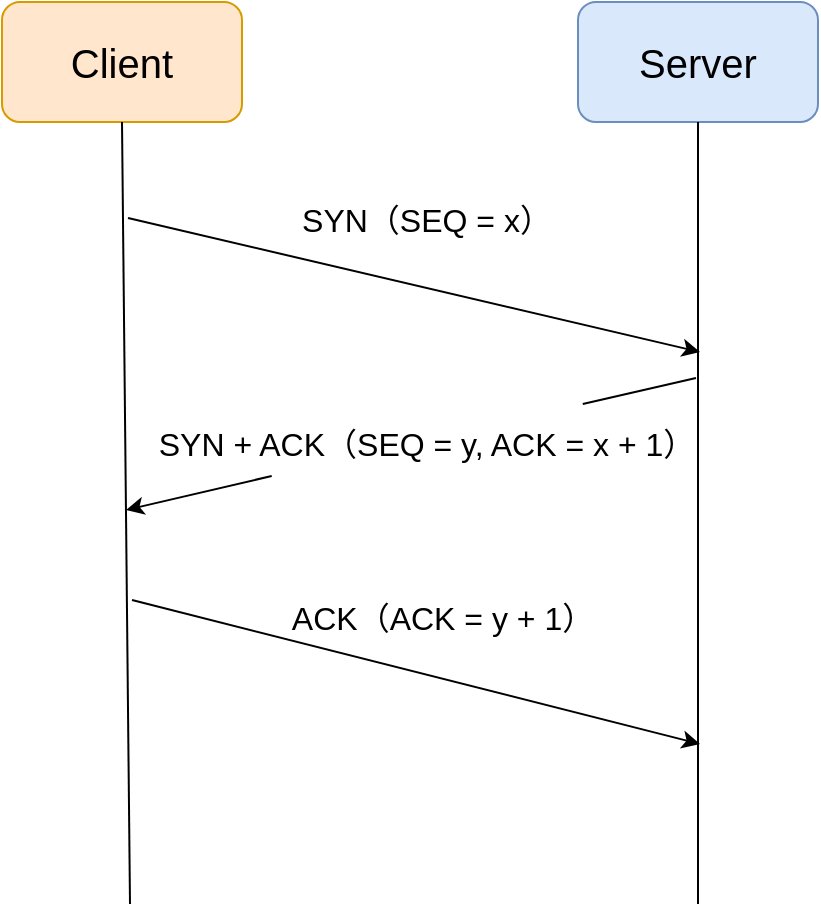 <mxfile>
    <diagram id="Xq9UbVwymfjcA3EAtQ7z" name="第 1 页">
        <mxGraphModel dx="625" dy="370" grid="0" gridSize="10" guides="1" tooltips="1" connect="1" arrows="1" fold="1" page="0" pageScale="1" pageWidth="4681" pageHeight="3300" math="0" shadow="0">
            <root>
                <mxCell id="0"/>
                <mxCell id="1" parent="0"/>
                <mxCell id="2" value="&lt;font style=&quot;font-size: 20px;&quot;&gt;Client&lt;/font&gt;" style="rounded=1;whiteSpace=wrap;html=1;fillColor=#ffe6cc;strokeColor=#d79b00;" vertex="1" parent="1">
                    <mxGeometry x="109" y="37" width="120" height="60" as="geometry"/>
                </mxCell>
                <mxCell id="3" value="&lt;font style=&quot;font-size: 20px;&quot;&gt;Server&lt;/font&gt;" style="rounded=1;whiteSpace=wrap;html=1;fillColor=#dae8fc;strokeColor=#6c8ebf;" vertex="1" parent="1">
                    <mxGeometry x="397" y="37" width="120" height="60" as="geometry"/>
                </mxCell>
                <mxCell id="4" value="" style="endArrow=none;html=1;fontSize=20;entryX=0.5;entryY=1;entryDx=0;entryDy=0;" edge="1" parent="1" target="2">
                    <mxGeometry width="50" height="50" relative="1" as="geometry">
                        <mxPoint x="173" y="488" as="sourcePoint"/>
                        <mxPoint x="141" y="195" as="targetPoint"/>
                    </mxGeometry>
                </mxCell>
                <mxCell id="5" value="" style="endArrow=none;html=1;fontSize=20;entryX=0.5;entryY=1;entryDx=0;entryDy=0;" edge="1" parent="1" target="3">
                    <mxGeometry width="50" height="50" relative="1" as="geometry">
                        <mxPoint x="457" y="488" as="sourcePoint"/>
                        <mxPoint x="455" y="106" as="targetPoint"/>
                    </mxGeometry>
                </mxCell>
                <mxCell id="6" value="" style="endArrow=classic;html=1;fontSize=20;" edge="1" parent="1">
                    <mxGeometry width="50" height="50" relative="1" as="geometry">
                        <mxPoint x="172" y="145" as="sourcePoint"/>
                        <mxPoint x="458" y="212" as="targetPoint"/>
                    </mxGeometry>
                </mxCell>
                <mxCell id="7" value="&lt;font style=&quot;font-size: 16px;&quot;&gt;SYN（SEQ = x）&lt;/font&gt;" style="text;html=1;align=center;verticalAlign=middle;resizable=0;points=[];autosize=1;strokeColor=none;fillColor=none;fontSize=20;" vertex="1" parent="1">
                    <mxGeometry x="249.5" y="126" width="143" height="36" as="geometry"/>
                </mxCell>
                <mxCell id="8" value="" style="endArrow=classic;html=1;fontSize=20;startArrow=none;" edge="1" parent="1" source="9">
                    <mxGeometry width="50" height="50" relative="1" as="geometry">
                        <mxPoint x="456" y="225" as="sourcePoint"/>
                        <mxPoint x="171" y="291" as="targetPoint"/>
                    </mxGeometry>
                </mxCell>
                <mxCell id="10" value="" style="endArrow=none;html=1;fontSize=20;" edge="1" parent="1" target="9">
                    <mxGeometry width="50" height="50" relative="1" as="geometry">
                        <mxPoint x="456" y="225" as="sourcePoint"/>
                        <mxPoint x="171" y="291" as="targetPoint"/>
                    </mxGeometry>
                </mxCell>
                <mxCell id="9" value="&lt;font style=&quot;font-size: 16px;&quot;&gt;SYN + ACK（SEQ = y, ACK = x + 1）&lt;/font&gt;" style="text;html=1;align=center;verticalAlign=middle;resizable=0;points=[];autosize=1;strokeColor=none;fillColor=none;fontSize=20;" vertex="1" parent="1">
                    <mxGeometry x="178" y="238" width="286" height="36" as="geometry"/>
                </mxCell>
                <mxCell id="12" value="" style="endArrow=classic;html=1;fontSize=16;" edge="1" parent="1">
                    <mxGeometry width="50" height="50" relative="1" as="geometry">
                        <mxPoint x="174" y="336" as="sourcePoint"/>
                        <mxPoint x="458" y="408" as="targetPoint"/>
                    </mxGeometry>
                </mxCell>
                <mxCell id="13" value="&lt;font style=&quot;font-size: 16px;&quot;&gt;ACK（ACK = y + 1）&lt;/font&gt;" style="text;html=1;align=center;verticalAlign=middle;resizable=0;points=[];autosize=1;strokeColor=none;fillColor=none;fontSize=20;" vertex="1" parent="1">
                    <mxGeometry x="244" y="325" width="169" height="36" as="geometry"/>
                </mxCell>
            </root>
        </mxGraphModel>
    </diagram>
</mxfile>